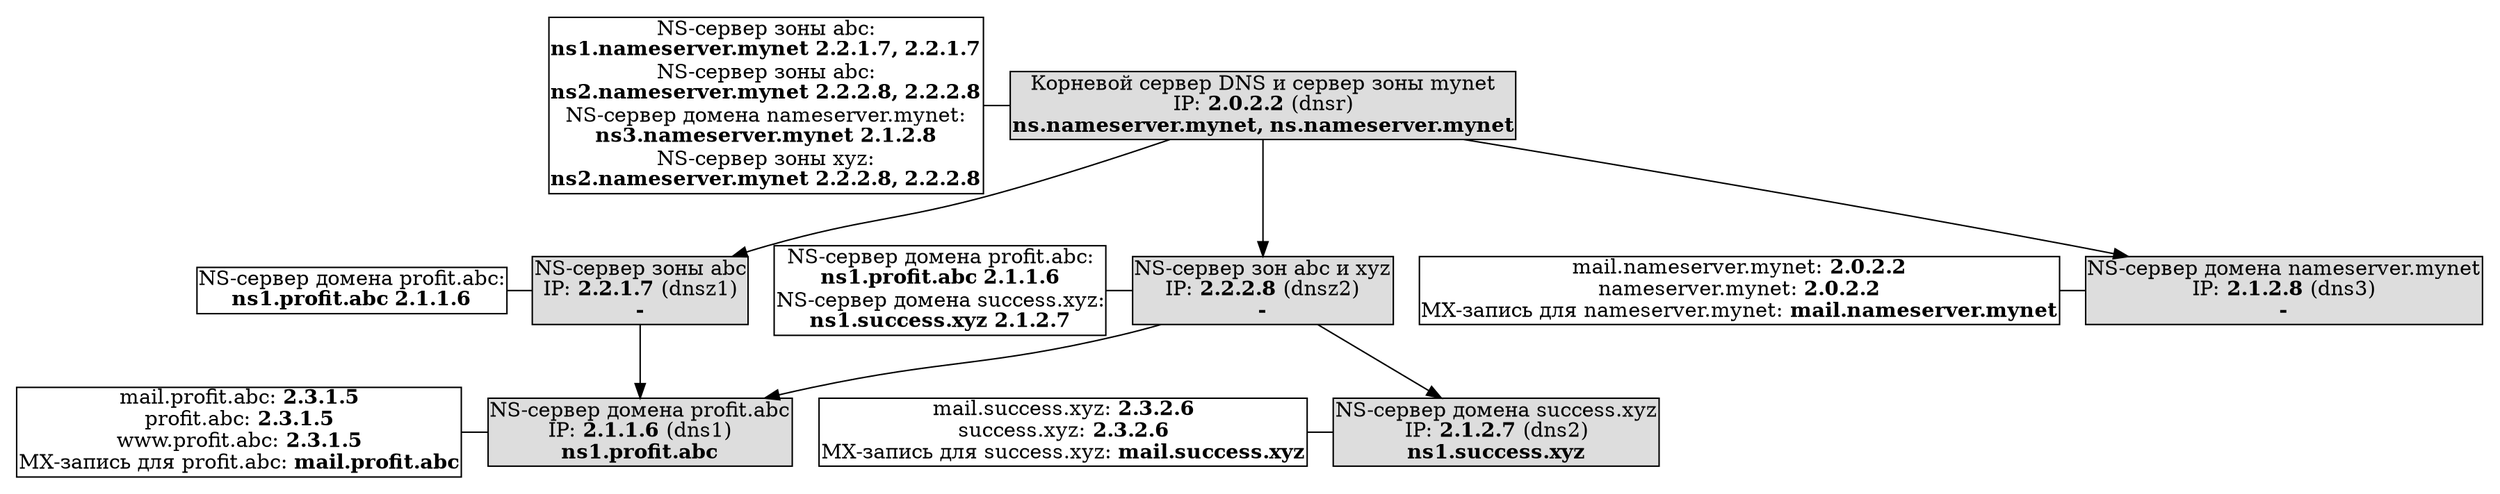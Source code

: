 digraph G {
        margin=0;
        node [margin=0];
        
subgraph cluster_0 {
color=none;
rank=same;
_2_2_1_7 [shape="none", label=<
<TABLE BGCOLOR="#DDDDDD" CELLPADDING="0" CELLSPACING="0" CELLBORDER="0">
<TR><TD>NS-сервер зоны abc</TD></TR>
<TR><TD>IP: <B>2.2.1.7</B> (dnsz1)</TD></TR>
<TR><TD><B>-</B></TD></TR>
</TABLE>>];
_2_2_1_7_records [shape="none", label=<
<TABLE BGCOLOR="#FFFFFF" CELLPADDING="0" CELLSPACING="0" CELLBORDER="0">
<TR><TD>NS-сервер домена profit.abc:</TD></TR><TR><TD><B>ns1.profit.abc 2.1.1.6</B></TD></TR>
</TABLE>>];
_2_2_1_7 -> _2_2_1_7_records [constraint=False, dir=none];
}
subgraph cluster_1 {
color=none;
rank=same;
_2_1_1_6 [shape="none", label=<
<TABLE BGCOLOR="#DDDDDD" CELLPADDING="0" CELLSPACING="0" CELLBORDER="0">
<TR><TD>NS-сервер домена profit.abc</TD></TR>
<TR><TD>IP: <B>2.1.1.6</B> (dns1)</TD></TR>
<TR><TD><B>ns1.profit.abc</B></TD></TR>
</TABLE>>];
_2_1_1_6_records [shape="none", label=<
<TABLE BGCOLOR="#FFFFFF" CELLPADDING="0" CELLSPACING="0" CELLBORDER="0">
<TR><TD>mail.profit.abc: <B>2.3.1.5</B></TD></TR>
<TR><TD>profit.abc: <B>2.3.1.5</B></TD></TR>
<TR><TD>www.profit.abc: <B>2.3.1.5</B></TD></TR>
<TR><TD>MX-запись для profit.abc: <B>mail.profit.abc</B></TD></TR>
</TABLE>>];
_2_1_1_6 -> _2_1_1_6_records [constraint=False, dir=none];
}
subgraph cluster_2 {
color=none;
rank=same;
_2_2_2_8 [shape="none", label=<
<TABLE BGCOLOR="#DDDDDD" CELLPADDING="0" CELLSPACING="0" CELLBORDER="0">
<TR><TD>NS-сервер зон abc и xyz</TD></TR>
<TR><TD>IP: <B>2.2.2.8</B> (dnsz2)</TD></TR>
<TR><TD><B>-</B></TD></TR>
</TABLE>>];
_2_2_2_8_records [shape="none", label=<
<TABLE BGCOLOR="#FFFFFF" CELLPADDING="0" CELLSPACING="0" CELLBORDER="0">
<TR><TD>NS-сервер домена profit.abc:</TD></TR><TR><TD><B>ns1.profit.abc 2.1.1.6</B></TD></TR>
<TR><TD>NS-сервер домена success.xyz:</TD></TR><TR><TD><B>ns1.success.xyz 2.1.2.7</B></TD></TR>
</TABLE>>];
_2_2_2_8 -> _2_2_2_8_records [constraint=False, dir=none];
}
subgraph cluster_3 {
color=none;
rank=same;
_2_0_2_2 [shape="none", label=<
<TABLE BGCOLOR="#DDDDDD" CELLPADDING="0" CELLSPACING="0" CELLBORDER="0">
<TR><TD>Корневой сервер DNS и сервер зоны mynet</TD></TR>
<TR><TD>IP: <B>2.0.2.2</B> (dnsr)</TD></TR>
<TR><TD><B>ns.nameserver.mynet, ns.nameserver.mynet</B></TD></TR>
</TABLE>>];
_2_0_2_2_records [shape="none", label=<
<TABLE BGCOLOR="#FFFFFF" CELLPADDING="0" CELLSPACING="0" CELLBORDER="0">
<TR><TD>NS-сервер зоны abc:</TD></TR><TR><TD><B>ns1.nameserver.mynet 2.2.1.7, 2.2.1.7</B></TD></TR>
<TR><TD>NS-сервер зоны abc:</TD></TR><TR><TD><B>ns2.nameserver.mynet 2.2.2.8, 2.2.2.8</B></TD></TR>
<TR><TD>NS-сервер домена nameserver.mynet:</TD></TR><TR><TD><B>ns3.nameserver.mynet 2.1.2.8</B></TD></TR>
<TR><TD>NS-сервер зоны xyz:</TD></TR><TR><TD><B>ns2.nameserver.mynet 2.2.2.8, 2.2.2.8</B></TD></TR>
</TABLE>>];
_2_0_2_2 -> _2_0_2_2_records [constraint=False, dir=none];
}
subgraph cluster_4 {
color=none;
rank=same;
_2_1_2_7 [shape="none", label=<
<TABLE BGCOLOR="#DDDDDD" CELLPADDING="0" CELLSPACING="0" CELLBORDER="0">
<TR><TD>NS-сервер домена success.xyz</TD></TR>
<TR><TD>IP: <B>2.1.2.7</B> (dns2)</TD></TR>
<TR><TD><B>ns1.success.xyz</B></TD></TR>
</TABLE>>];
_2_1_2_7_records [shape="none", label=<
<TABLE BGCOLOR="#FFFFFF" CELLPADDING="0" CELLSPACING="0" CELLBORDER="0">
<TR><TD>mail.success.xyz: <B>2.3.2.6</B></TD></TR>
<TR><TD>success.xyz: <B>2.3.2.6</B></TD></TR>
<TR><TD>MX-запись для success.xyz: <B>mail.success.xyz</B></TD></TR>
</TABLE>>];
_2_1_2_7 -> _2_1_2_7_records [constraint=False, dir=none];
}
subgraph cluster_5 {
color=none;
rank=same;
_2_1_2_8 [shape="none", label=<
<TABLE BGCOLOR="#DDDDDD" CELLPADDING="0" CELLSPACING="0" CELLBORDER="0">
<TR><TD>NS-сервер домена nameserver.mynet</TD></TR>
<TR><TD>IP: <B>2.1.2.8</B> (dns3)</TD></TR>
<TR><TD><B>-</B></TD></TR>
</TABLE>>];
_2_1_2_8_records [shape="none", label=<
<TABLE BGCOLOR="#FFFFFF" CELLPADDING="0" CELLSPACING="0" CELLBORDER="0">
<TR><TD>mail.nameserver.mynet: <B>2.0.2.2</B></TD></TR>
<TR><TD>nameserver.mynet: <B>2.0.2.2</B></TD></TR>
<TR><TD>MX-запись для nameserver.mynet: <B>mail.nameserver.mynet</B></TD></TR>
</TABLE>>];
_2_1_2_8 -> _2_1_2_8_records [constraint=False, dir=none];
}
_2_0_2_2 -> _2_2_1_7;
_2_2_1_7 -> _2_1_1_6;
_2_0_2_2 -> _2_2_2_8;
_2_0_2_2 -> _2_1_2_8;
_2_2_2_8 -> _2_1_2_7;
_2_2_2_8 -> _2_1_1_6;
}

